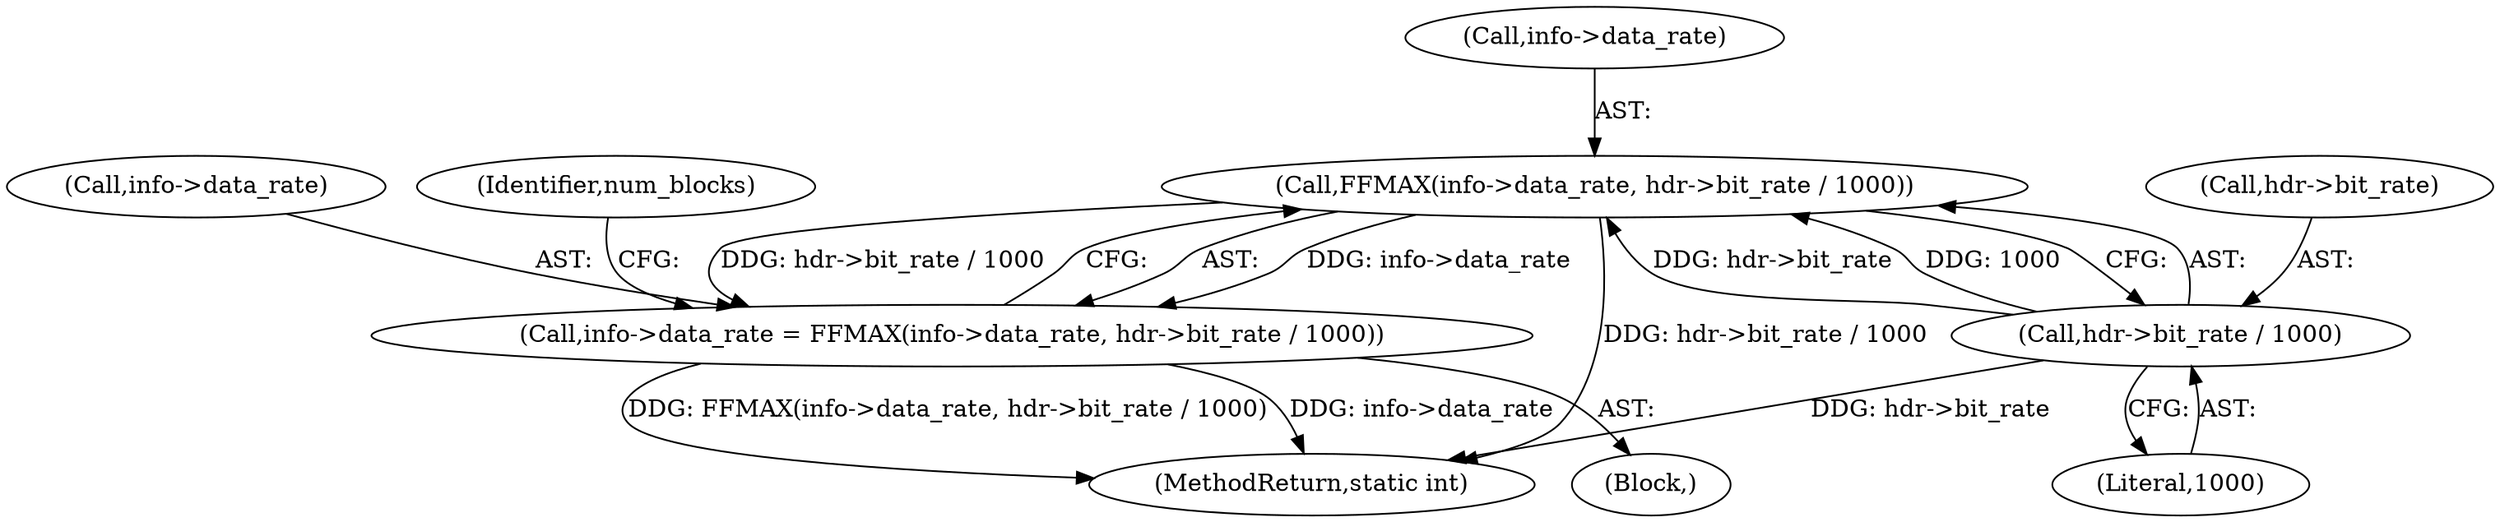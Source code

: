 digraph "0_FFmpeg_95556e27e2c1d56d9e18f5db34d6f756f3011148@pointer" {
"1000182" [label="(Call,FFMAX(info->data_rate, hdr->bit_rate / 1000))"];
"1000186" [label="(Call,hdr->bit_rate / 1000)"];
"1000178" [label="(Call,info->data_rate = FFMAX(info->data_rate, hdr->bit_rate / 1000))"];
"1000179" [label="(Call,info->data_rate)"];
"1000186" [label="(Call,hdr->bit_rate / 1000)"];
"1000683" [label="(MethodReturn,static int)"];
"1000190" [label="(Literal,1000)"];
"1000116" [label="(Block,)"];
"1000183" [label="(Call,info->data_rate)"];
"1000192" [label="(Identifier,num_blocks)"];
"1000182" [label="(Call,FFMAX(info->data_rate, hdr->bit_rate / 1000))"];
"1000187" [label="(Call,hdr->bit_rate)"];
"1000178" [label="(Call,info->data_rate = FFMAX(info->data_rate, hdr->bit_rate / 1000))"];
"1000182" -> "1000178"  [label="AST: "];
"1000182" -> "1000186"  [label="CFG: "];
"1000183" -> "1000182"  [label="AST: "];
"1000186" -> "1000182"  [label="AST: "];
"1000178" -> "1000182"  [label="CFG: "];
"1000182" -> "1000683"  [label="DDG: hdr->bit_rate / 1000"];
"1000182" -> "1000178"  [label="DDG: info->data_rate"];
"1000182" -> "1000178"  [label="DDG: hdr->bit_rate / 1000"];
"1000186" -> "1000182"  [label="DDG: hdr->bit_rate"];
"1000186" -> "1000182"  [label="DDG: 1000"];
"1000186" -> "1000190"  [label="CFG: "];
"1000187" -> "1000186"  [label="AST: "];
"1000190" -> "1000186"  [label="AST: "];
"1000186" -> "1000683"  [label="DDG: hdr->bit_rate"];
"1000178" -> "1000116"  [label="AST: "];
"1000179" -> "1000178"  [label="AST: "];
"1000192" -> "1000178"  [label="CFG: "];
"1000178" -> "1000683"  [label="DDG: FFMAX(info->data_rate, hdr->bit_rate / 1000)"];
"1000178" -> "1000683"  [label="DDG: info->data_rate"];
}
